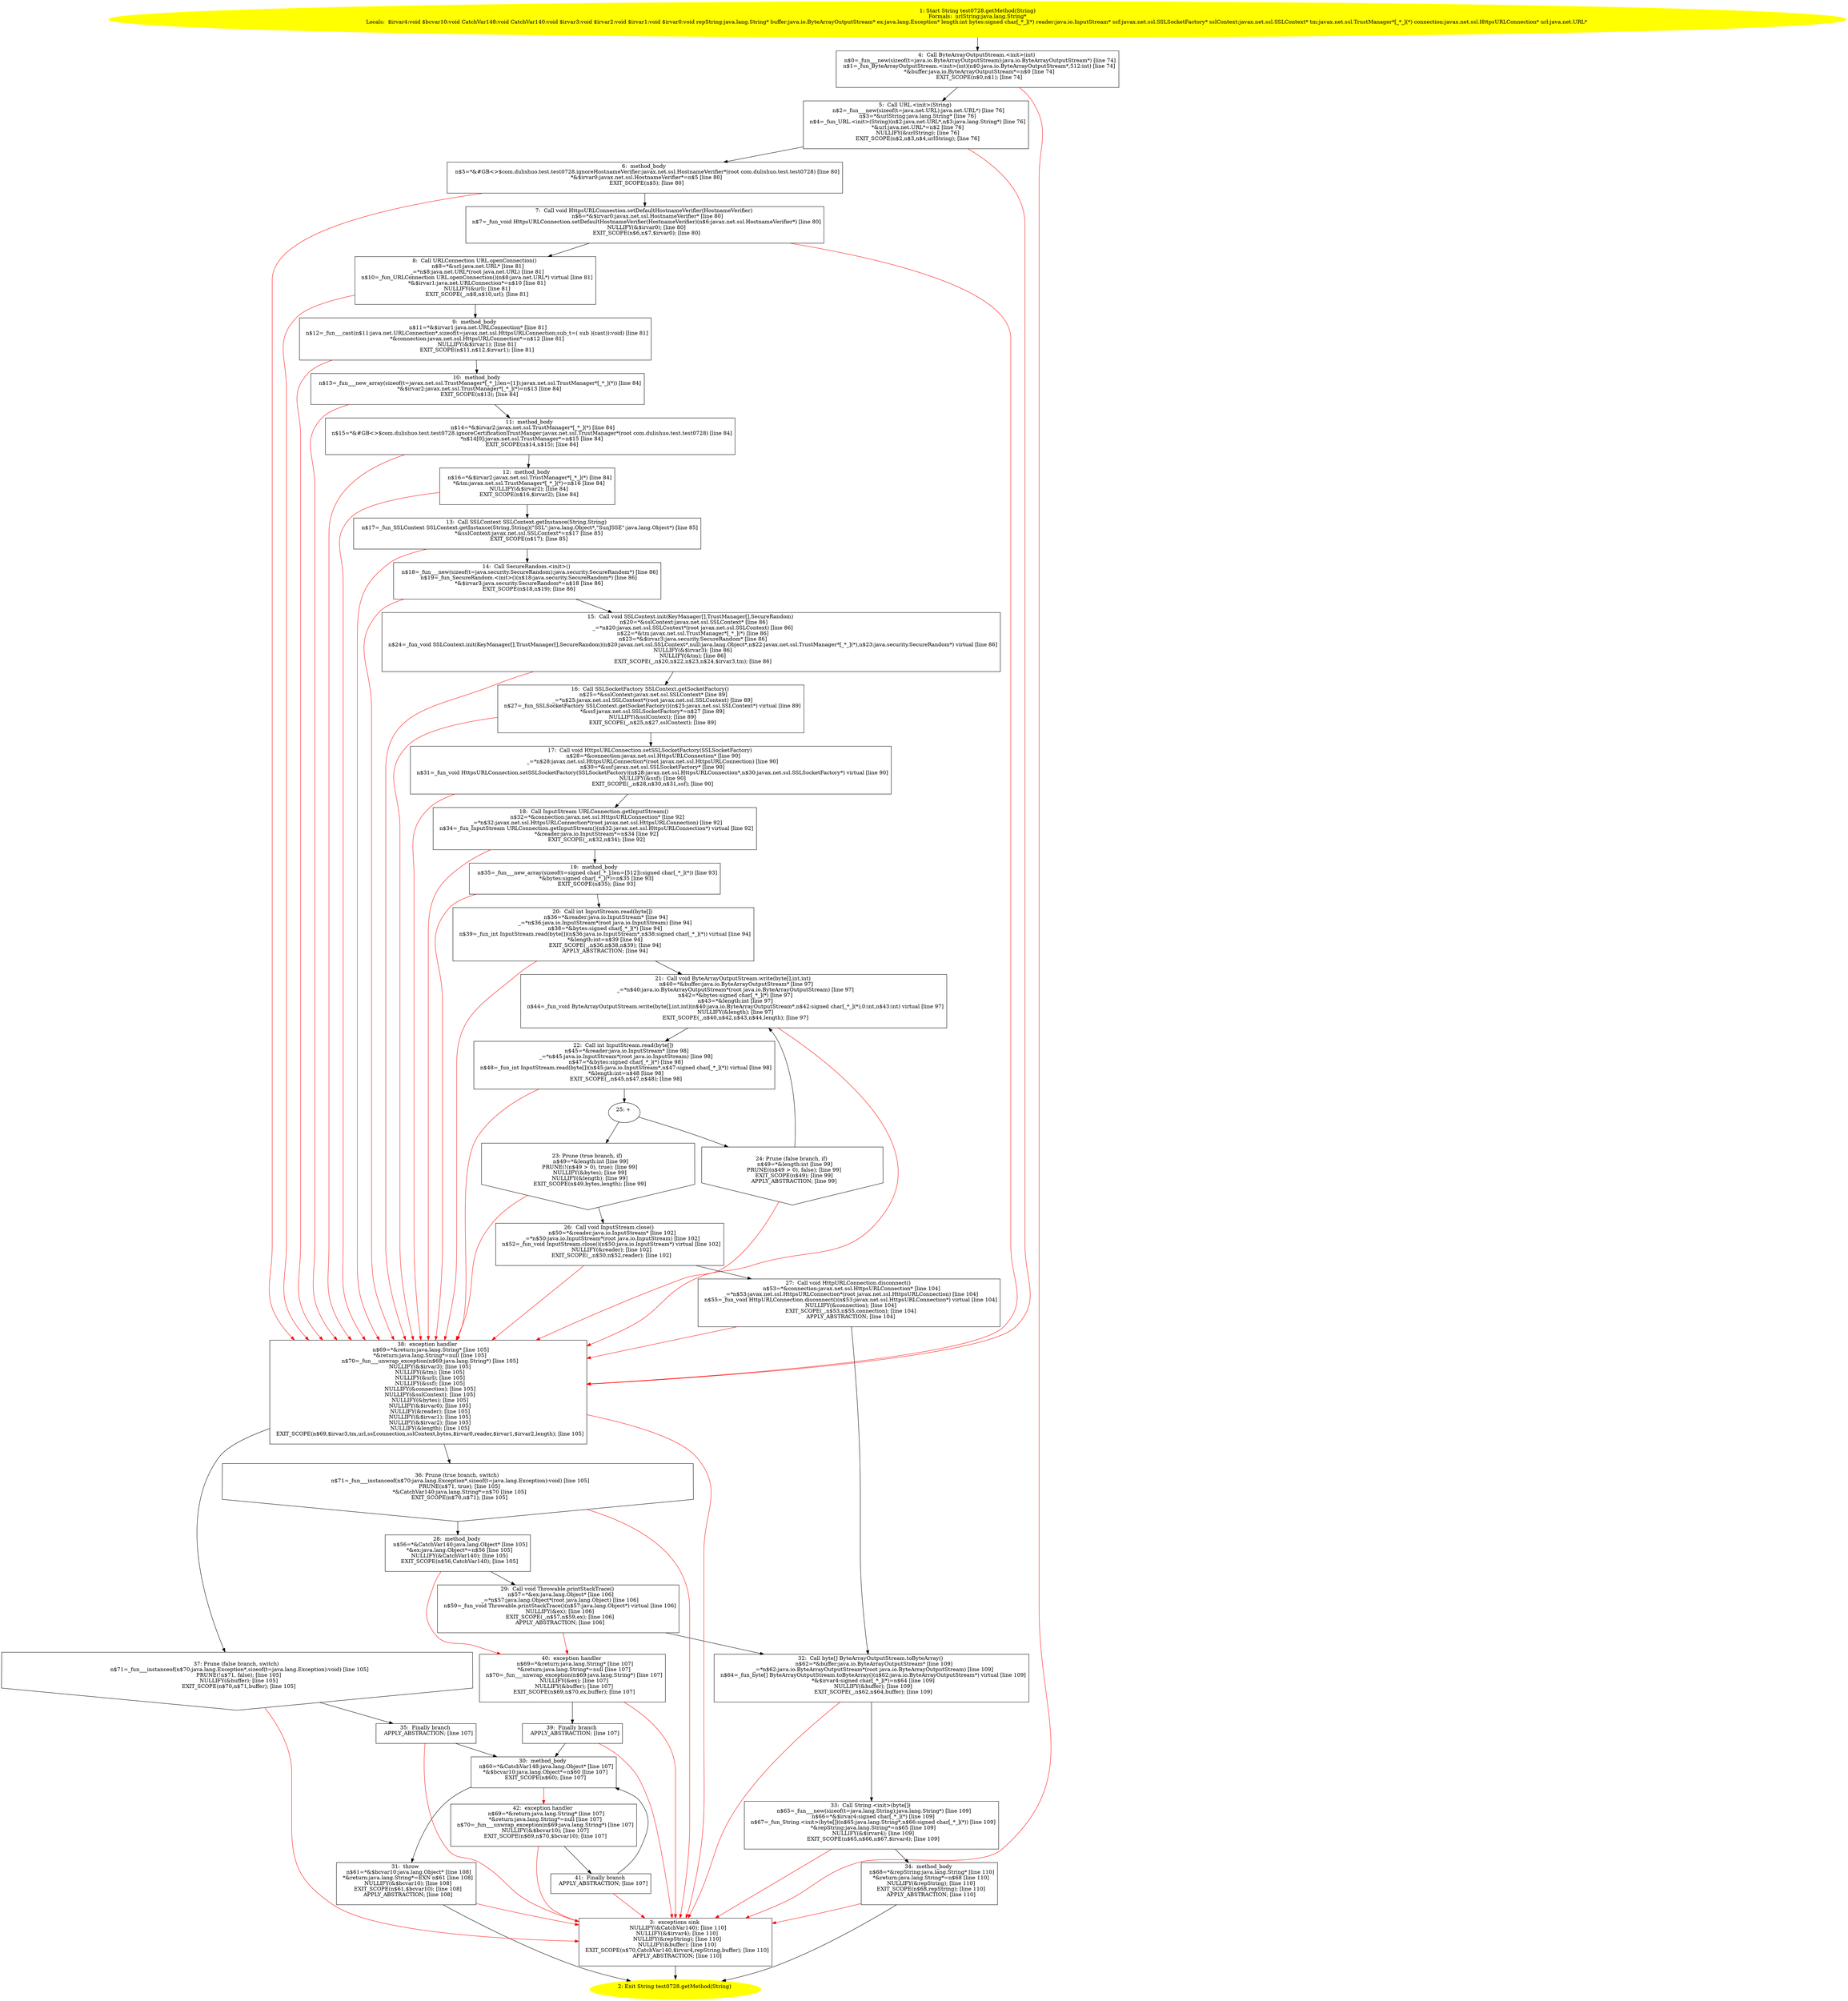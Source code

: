 /* @generated */
digraph cfg {
"com.dulishuo.test.test0728.getMethod(java.lang.String):java.lang.String.6665ad1d408170587491cd8f13291395_1" [label="1: Start String test0728.getMethod(String)\nFormals:  urlString:java.lang.String*\nLocals:  $irvar4:void $bcvar10:void CatchVar148:void CatchVar140:void $irvar3:void $irvar2:void $irvar1:void $irvar0:void repString:java.lang.String* buffer:java.io.ByteArrayOutputStream* ex:java.lang.Exception* length:int bytes:signed char[_*_](*) reader:java.io.InputStream* ssf:javax.net.ssl.SSLSocketFactory* sslContext:javax.net.ssl.SSLContext* tm:javax.net.ssl.TrustManager*[_*_](*) connection:javax.net.ssl.HttpsURLConnection* url:java.net.URL* \n  " color=yellow style=filled]
	

	 "com.dulishuo.test.test0728.getMethod(java.lang.String):java.lang.String.6665ad1d408170587491cd8f13291395_1" -> "com.dulishuo.test.test0728.getMethod(java.lang.String):java.lang.String.6665ad1d408170587491cd8f13291395_4" ;
"com.dulishuo.test.test0728.getMethod(java.lang.String):java.lang.String.6665ad1d408170587491cd8f13291395_2" [label="2: Exit String test0728.getMethod(String) \n  " color=yellow style=filled]
	

"com.dulishuo.test.test0728.getMethod(java.lang.String):java.lang.String.6665ad1d408170587491cd8f13291395_3" [label="3:  exceptions sink \n   NULLIFY(&CatchVar140); [line 110]\n  NULLIFY(&$irvar4); [line 110]\n  NULLIFY(&repString); [line 110]\n  NULLIFY(&buffer); [line 110]\n  EXIT_SCOPE(n$70,CatchVar140,$irvar4,repString,buffer); [line 110]\n  APPLY_ABSTRACTION; [line 110]\n " shape="box"]
	

	 "com.dulishuo.test.test0728.getMethod(java.lang.String):java.lang.String.6665ad1d408170587491cd8f13291395_3" -> "com.dulishuo.test.test0728.getMethod(java.lang.String):java.lang.String.6665ad1d408170587491cd8f13291395_2" ;
"com.dulishuo.test.test0728.getMethod(java.lang.String):java.lang.String.6665ad1d408170587491cd8f13291395_4" [label="4:  Call ByteArrayOutputStream.<init>(int) \n   n$0=_fun___new(sizeof(t=java.io.ByteArrayOutputStream):java.io.ByteArrayOutputStream*) [line 74]\n  n$1=_fun_ByteArrayOutputStream.<init>(int)(n$0:java.io.ByteArrayOutputStream*,512:int) [line 74]\n  *&buffer:java.io.ByteArrayOutputStream*=n$0 [line 74]\n  EXIT_SCOPE(n$0,n$1); [line 74]\n " shape="box"]
	

	 "com.dulishuo.test.test0728.getMethod(java.lang.String):java.lang.String.6665ad1d408170587491cd8f13291395_4" -> "com.dulishuo.test.test0728.getMethod(java.lang.String):java.lang.String.6665ad1d408170587491cd8f13291395_5" ;
	 "com.dulishuo.test.test0728.getMethod(java.lang.String):java.lang.String.6665ad1d408170587491cd8f13291395_4" -> "com.dulishuo.test.test0728.getMethod(java.lang.String):java.lang.String.6665ad1d408170587491cd8f13291395_3" [color="red" ];
"com.dulishuo.test.test0728.getMethod(java.lang.String):java.lang.String.6665ad1d408170587491cd8f13291395_5" [label="5:  Call URL.<init>(String) \n   n$2=_fun___new(sizeof(t=java.net.URL):java.net.URL*) [line 76]\n  n$3=*&urlString:java.lang.String* [line 76]\n  n$4=_fun_URL.<init>(String)(n$2:java.net.URL*,n$3:java.lang.String*) [line 76]\n  *&url:java.net.URL*=n$2 [line 76]\n  NULLIFY(&urlString); [line 76]\n  EXIT_SCOPE(n$2,n$3,n$4,urlString); [line 76]\n " shape="box"]
	

	 "com.dulishuo.test.test0728.getMethod(java.lang.String):java.lang.String.6665ad1d408170587491cd8f13291395_5" -> "com.dulishuo.test.test0728.getMethod(java.lang.String):java.lang.String.6665ad1d408170587491cd8f13291395_6" ;
	 "com.dulishuo.test.test0728.getMethod(java.lang.String):java.lang.String.6665ad1d408170587491cd8f13291395_5" -> "com.dulishuo.test.test0728.getMethod(java.lang.String):java.lang.String.6665ad1d408170587491cd8f13291395_38" [color="red" ];
"com.dulishuo.test.test0728.getMethod(java.lang.String):java.lang.String.6665ad1d408170587491cd8f13291395_6" [label="6:  method_body \n   n$5=*&#GB<>$com.dulishuo.test.test0728.ignoreHostnameVerifier:javax.net.ssl.HostnameVerifier*(root com.dulishuo.test.test0728) [line 80]\n  *&$irvar0:javax.net.ssl.HostnameVerifier*=n$5 [line 80]\n  EXIT_SCOPE(n$5); [line 80]\n " shape="box"]
	

	 "com.dulishuo.test.test0728.getMethod(java.lang.String):java.lang.String.6665ad1d408170587491cd8f13291395_6" -> "com.dulishuo.test.test0728.getMethod(java.lang.String):java.lang.String.6665ad1d408170587491cd8f13291395_7" ;
	 "com.dulishuo.test.test0728.getMethod(java.lang.String):java.lang.String.6665ad1d408170587491cd8f13291395_6" -> "com.dulishuo.test.test0728.getMethod(java.lang.String):java.lang.String.6665ad1d408170587491cd8f13291395_38" [color="red" ];
"com.dulishuo.test.test0728.getMethod(java.lang.String):java.lang.String.6665ad1d408170587491cd8f13291395_7" [label="7:  Call void HttpsURLConnection.setDefaultHostnameVerifier(HostnameVerifier) \n   n$6=*&$irvar0:javax.net.ssl.HostnameVerifier* [line 80]\n  n$7=_fun_void HttpsURLConnection.setDefaultHostnameVerifier(HostnameVerifier)(n$6:javax.net.ssl.HostnameVerifier*) [line 80]\n  NULLIFY(&$irvar0); [line 80]\n  EXIT_SCOPE(n$6,n$7,$irvar0); [line 80]\n " shape="box"]
	

	 "com.dulishuo.test.test0728.getMethod(java.lang.String):java.lang.String.6665ad1d408170587491cd8f13291395_7" -> "com.dulishuo.test.test0728.getMethod(java.lang.String):java.lang.String.6665ad1d408170587491cd8f13291395_8" ;
	 "com.dulishuo.test.test0728.getMethod(java.lang.String):java.lang.String.6665ad1d408170587491cd8f13291395_7" -> "com.dulishuo.test.test0728.getMethod(java.lang.String):java.lang.String.6665ad1d408170587491cd8f13291395_38" [color="red" ];
"com.dulishuo.test.test0728.getMethod(java.lang.String):java.lang.String.6665ad1d408170587491cd8f13291395_8" [label="8:  Call URLConnection URL.openConnection() \n   n$8=*&url:java.net.URL* [line 81]\n  _=*n$8:java.net.URL*(root java.net.URL) [line 81]\n  n$10=_fun_URLConnection URL.openConnection()(n$8:java.net.URL*) virtual [line 81]\n  *&$irvar1:java.net.URLConnection*=n$10 [line 81]\n  NULLIFY(&url); [line 81]\n  EXIT_SCOPE(_,n$8,n$10,url); [line 81]\n " shape="box"]
	

	 "com.dulishuo.test.test0728.getMethod(java.lang.String):java.lang.String.6665ad1d408170587491cd8f13291395_8" -> "com.dulishuo.test.test0728.getMethod(java.lang.String):java.lang.String.6665ad1d408170587491cd8f13291395_9" ;
	 "com.dulishuo.test.test0728.getMethod(java.lang.String):java.lang.String.6665ad1d408170587491cd8f13291395_8" -> "com.dulishuo.test.test0728.getMethod(java.lang.String):java.lang.String.6665ad1d408170587491cd8f13291395_38" [color="red" ];
"com.dulishuo.test.test0728.getMethod(java.lang.String):java.lang.String.6665ad1d408170587491cd8f13291395_9" [label="9:  method_body \n   n$11=*&$irvar1:java.net.URLConnection* [line 81]\n  n$12=_fun___cast(n$11:java.net.URLConnection*,sizeof(t=javax.net.ssl.HttpsURLConnection;sub_t=( sub )(cast)):void) [line 81]\n  *&connection:javax.net.ssl.HttpsURLConnection*=n$12 [line 81]\n  NULLIFY(&$irvar1); [line 81]\n  EXIT_SCOPE(n$11,n$12,$irvar1); [line 81]\n " shape="box"]
	

	 "com.dulishuo.test.test0728.getMethod(java.lang.String):java.lang.String.6665ad1d408170587491cd8f13291395_9" -> "com.dulishuo.test.test0728.getMethod(java.lang.String):java.lang.String.6665ad1d408170587491cd8f13291395_10" ;
	 "com.dulishuo.test.test0728.getMethod(java.lang.String):java.lang.String.6665ad1d408170587491cd8f13291395_9" -> "com.dulishuo.test.test0728.getMethod(java.lang.String):java.lang.String.6665ad1d408170587491cd8f13291395_38" [color="red" ];
"com.dulishuo.test.test0728.getMethod(java.lang.String):java.lang.String.6665ad1d408170587491cd8f13291395_10" [label="10:  method_body \n   n$13=_fun___new_array(sizeof(t=javax.net.ssl.TrustManager*[_*_];len=[1]):javax.net.ssl.TrustManager*[_*_](*)) [line 84]\n  *&$irvar2:javax.net.ssl.TrustManager*[_*_](*)=n$13 [line 84]\n  EXIT_SCOPE(n$13); [line 84]\n " shape="box"]
	

	 "com.dulishuo.test.test0728.getMethod(java.lang.String):java.lang.String.6665ad1d408170587491cd8f13291395_10" -> "com.dulishuo.test.test0728.getMethod(java.lang.String):java.lang.String.6665ad1d408170587491cd8f13291395_11" ;
	 "com.dulishuo.test.test0728.getMethod(java.lang.String):java.lang.String.6665ad1d408170587491cd8f13291395_10" -> "com.dulishuo.test.test0728.getMethod(java.lang.String):java.lang.String.6665ad1d408170587491cd8f13291395_38" [color="red" ];
"com.dulishuo.test.test0728.getMethod(java.lang.String):java.lang.String.6665ad1d408170587491cd8f13291395_11" [label="11:  method_body \n   n$14=*&$irvar2:javax.net.ssl.TrustManager*[_*_](*) [line 84]\n  n$15=*&#GB<>$com.dulishuo.test.test0728.ignoreCertificationTrustManger:javax.net.ssl.TrustManager*(root com.dulishuo.test.test0728) [line 84]\n  *n$14[0]:javax.net.ssl.TrustManager*=n$15 [line 84]\n  EXIT_SCOPE(n$14,n$15); [line 84]\n " shape="box"]
	

	 "com.dulishuo.test.test0728.getMethod(java.lang.String):java.lang.String.6665ad1d408170587491cd8f13291395_11" -> "com.dulishuo.test.test0728.getMethod(java.lang.String):java.lang.String.6665ad1d408170587491cd8f13291395_12" ;
	 "com.dulishuo.test.test0728.getMethod(java.lang.String):java.lang.String.6665ad1d408170587491cd8f13291395_11" -> "com.dulishuo.test.test0728.getMethod(java.lang.String):java.lang.String.6665ad1d408170587491cd8f13291395_38" [color="red" ];
"com.dulishuo.test.test0728.getMethod(java.lang.String):java.lang.String.6665ad1d408170587491cd8f13291395_12" [label="12:  method_body \n   n$16=*&$irvar2:javax.net.ssl.TrustManager*[_*_](*) [line 84]\n  *&tm:javax.net.ssl.TrustManager*[_*_](*)=n$16 [line 84]\n  NULLIFY(&$irvar2); [line 84]\n  EXIT_SCOPE(n$16,$irvar2); [line 84]\n " shape="box"]
	

	 "com.dulishuo.test.test0728.getMethod(java.lang.String):java.lang.String.6665ad1d408170587491cd8f13291395_12" -> "com.dulishuo.test.test0728.getMethod(java.lang.String):java.lang.String.6665ad1d408170587491cd8f13291395_13" ;
	 "com.dulishuo.test.test0728.getMethod(java.lang.String):java.lang.String.6665ad1d408170587491cd8f13291395_12" -> "com.dulishuo.test.test0728.getMethod(java.lang.String):java.lang.String.6665ad1d408170587491cd8f13291395_38" [color="red" ];
"com.dulishuo.test.test0728.getMethod(java.lang.String):java.lang.String.6665ad1d408170587491cd8f13291395_13" [label="13:  Call SSLContext SSLContext.getInstance(String,String) \n   n$17=_fun_SSLContext SSLContext.getInstance(String,String)(\"SSL\":java.lang.Object*,\"SunJSSE\":java.lang.Object*) [line 85]\n  *&sslContext:javax.net.ssl.SSLContext*=n$17 [line 85]\n  EXIT_SCOPE(n$17); [line 85]\n " shape="box"]
	

	 "com.dulishuo.test.test0728.getMethod(java.lang.String):java.lang.String.6665ad1d408170587491cd8f13291395_13" -> "com.dulishuo.test.test0728.getMethod(java.lang.String):java.lang.String.6665ad1d408170587491cd8f13291395_14" ;
	 "com.dulishuo.test.test0728.getMethod(java.lang.String):java.lang.String.6665ad1d408170587491cd8f13291395_13" -> "com.dulishuo.test.test0728.getMethod(java.lang.String):java.lang.String.6665ad1d408170587491cd8f13291395_38" [color="red" ];
"com.dulishuo.test.test0728.getMethod(java.lang.String):java.lang.String.6665ad1d408170587491cd8f13291395_14" [label="14:  Call SecureRandom.<init>() \n   n$18=_fun___new(sizeof(t=java.security.SecureRandom):java.security.SecureRandom*) [line 86]\n  n$19=_fun_SecureRandom.<init>()(n$18:java.security.SecureRandom*) [line 86]\n  *&$irvar3:java.security.SecureRandom*=n$18 [line 86]\n  EXIT_SCOPE(n$18,n$19); [line 86]\n " shape="box"]
	

	 "com.dulishuo.test.test0728.getMethod(java.lang.String):java.lang.String.6665ad1d408170587491cd8f13291395_14" -> "com.dulishuo.test.test0728.getMethod(java.lang.String):java.lang.String.6665ad1d408170587491cd8f13291395_15" ;
	 "com.dulishuo.test.test0728.getMethod(java.lang.String):java.lang.String.6665ad1d408170587491cd8f13291395_14" -> "com.dulishuo.test.test0728.getMethod(java.lang.String):java.lang.String.6665ad1d408170587491cd8f13291395_38" [color="red" ];
"com.dulishuo.test.test0728.getMethod(java.lang.String):java.lang.String.6665ad1d408170587491cd8f13291395_15" [label="15:  Call void SSLContext.init(KeyManager[],TrustManager[],SecureRandom) \n   n$20=*&sslContext:javax.net.ssl.SSLContext* [line 86]\n  _=*n$20:javax.net.ssl.SSLContext*(root javax.net.ssl.SSLContext) [line 86]\n  n$22=*&tm:javax.net.ssl.TrustManager*[_*_](*) [line 86]\n  n$23=*&$irvar3:java.security.SecureRandom* [line 86]\n  n$24=_fun_void SSLContext.init(KeyManager[],TrustManager[],SecureRandom)(n$20:javax.net.ssl.SSLContext*,null:java.lang.Object*,n$22:javax.net.ssl.TrustManager*[_*_](*),n$23:java.security.SecureRandom*) virtual [line 86]\n  NULLIFY(&$irvar3); [line 86]\n  NULLIFY(&tm); [line 86]\n  EXIT_SCOPE(_,n$20,n$22,n$23,n$24,$irvar3,tm); [line 86]\n " shape="box"]
	

	 "com.dulishuo.test.test0728.getMethod(java.lang.String):java.lang.String.6665ad1d408170587491cd8f13291395_15" -> "com.dulishuo.test.test0728.getMethod(java.lang.String):java.lang.String.6665ad1d408170587491cd8f13291395_16" ;
	 "com.dulishuo.test.test0728.getMethod(java.lang.String):java.lang.String.6665ad1d408170587491cd8f13291395_15" -> "com.dulishuo.test.test0728.getMethod(java.lang.String):java.lang.String.6665ad1d408170587491cd8f13291395_38" [color="red" ];
"com.dulishuo.test.test0728.getMethod(java.lang.String):java.lang.String.6665ad1d408170587491cd8f13291395_16" [label="16:  Call SSLSocketFactory SSLContext.getSocketFactory() \n   n$25=*&sslContext:javax.net.ssl.SSLContext* [line 89]\n  _=*n$25:javax.net.ssl.SSLContext*(root javax.net.ssl.SSLContext) [line 89]\n  n$27=_fun_SSLSocketFactory SSLContext.getSocketFactory()(n$25:javax.net.ssl.SSLContext*) virtual [line 89]\n  *&ssf:javax.net.ssl.SSLSocketFactory*=n$27 [line 89]\n  NULLIFY(&sslContext); [line 89]\n  EXIT_SCOPE(_,n$25,n$27,sslContext); [line 89]\n " shape="box"]
	

	 "com.dulishuo.test.test0728.getMethod(java.lang.String):java.lang.String.6665ad1d408170587491cd8f13291395_16" -> "com.dulishuo.test.test0728.getMethod(java.lang.String):java.lang.String.6665ad1d408170587491cd8f13291395_17" ;
	 "com.dulishuo.test.test0728.getMethod(java.lang.String):java.lang.String.6665ad1d408170587491cd8f13291395_16" -> "com.dulishuo.test.test0728.getMethod(java.lang.String):java.lang.String.6665ad1d408170587491cd8f13291395_38" [color="red" ];
"com.dulishuo.test.test0728.getMethod(java.lang.String):java.lang.String.6665ad1d408170587491cd8f13291395_17" [label="17:  Call void HttpsURLConnection.setSSLSocketFactory(SSLSocketFactory) \n   n$28=*&connection:javax.net.ssl.HttpsURLConnection* [line 90]\n  _=*n$28:javax.net.ssl.HttpsURLConnection*(root javax.net.ssl.HttpsURLConnection) [line 90]\n  n$30=*&ssf:javax.net.ssl.SSLSocketFactory* [line 90]\n  n$31=_fun_void HttpsURLConnection.setSSLSocketFactory(SSLSocketFactory)(n$28:javax.net.ssl.HttpsURLConnection*,n$30:javax.net.ssl.SSLSocketFactory*) virtual [line 90]\n  NULLIFY(&ssf); [line 90]\n  EXIT_SCOPE(_,n$28,n$30,n$31,ssf); [line 90]\n " shape="box"]
	

	 "com.dulishuo.test.test0728.getMethod(java.lang.String):java.lang.String.6665ad1d408170587491cd8f13291395_17" -> "com.dulishuo.test.test0728.getMethod(java.lang.String):java.lang.String.6665ad1d408170587491cd8f13291395_18" ;
	 "com.dulishuo.test.test0728.getMethod(java.lang.String):java.lang.String.6665ad1d408170587491cd8f13291395_17" -> "com.dulishuo.test.test0728.getMethod(java.lang.String):java.lang.String.6665ad1d408170587491cd8f13291395_38" [color="red" ];
"com.dulishuo.test.test0728.getMethod(java.lang.String):java.lang.String.6665ad1d408170587491cd8f13291395_18" [label="18:  Call InputStream URLConnection.getInputStream() \n   n$32=*&connection:javax.net.ssl.HttpsURLConnection* [line 92]\n  _=*n$32:javax.net.ssl.HttpsURLConnection*(root javax.net.ssl.HttpsURLConnection) [line 92]\n  n$34=_fun_InputStream URLConnection.getInputStream()(n$32:javax.net.ssl.HttpsURLConnection*) virtual [line 92]\n  *&reader:java.io.InputStream*=n$34 [line 92]\n  EXIT_SCOPE(_,n$32,n$34); [line 92]\n " shape="box"]
	

	 "com.dulishuo.test.test0728.getMethod(java.lang.String):java.lang.String.6665ad1d408170587491cd8f13291395_18" -> "com.dulishuo.test.test0728.getMethod(java.lang.String):java.lang.String.6665ad1d408170587491cd8f13291395_19" ;
	 "com.dulishuo.test.test0728.getMethod(java.lang.String):java.lang.String.6665ad1d408170587491cd8f13291395_18" -> "com.dulishuo.test.test0728.getMethod(java.lang.String):java.lang.String.6665ad1d408170587491cd8f13291395_38" [color="red" ];
"com.dulishuo.test.test0728.getMethod(java.lang.String):java.lang.String.6665ad1d408170587491cd8f13291395_19" [label="19:  method_body \n   n$35=_fun___new_array(sizeof(t=signed char[_*_];len=[512]):signed char[_*_](*)) [line 93]\n  *&bytes:signed char[_*_](*)=n$35 [line 93]\n  EXIT_SCOPE(n$35); [line 93]\n " shape="box"]
	

	 "com.dulishuo.test.test0728.getMethod(java.lang.String):java.lang.String.6665ad1d408170587491cd8f13291395_19" -> "com.dulishuo.test.test0728.getMethod(java.lang.String):java.lang.String.6665ad1d408170587491cd8f13291395_20" ;
	 "com.dulishuo.test.test0728.getMethod(java.lang.String):java.lang.String.6665ad1d408170587491cd8f13291395_19" -> "com.dulishuo.test.test0728.getMethod(java.lang.String):java.lang.String.6665ad1d408170587491cd8f13291395_38" [color="red" ];
"com.dulishuo.test.test0728.getMethod(java.lang.String):java.lang.String.6665ad1d408170587491cd8f13291395_20" [label="20:  Call int InputStream.read(byte[]) \n   n$36=*&reader:java.io.InputStream* [line 94]\n  _=*n$36:java.io.InputStream*(root java.io.InputStream) [line 94]\n  n$38=*&bytes:signed char[_*_](*) [line 94]\n  n$39=_fun_int InputStream.read(byte[])(n$36:java.io.InputStream*,n$38:signed char[_*_](*)) virtual [line 94]\n  *&length:int=n$39 [line 94]\n  EXIT_SCOPE(_,n$36,n$38,n$39); [line 94]\n  APPLY_ABSTRACTION; [line 94]\n " shape="box"]
	

	 "com.dulishuo.test.test0728.getMethod(java.lang.String):java.lang.String.6665ad1d408170587491cd8f13291395_20" -> "com.dulishuo.test.test0728.getMethod(java.lang.String):java.lang.String.6665ad1d408170587491cd8f13291395_21" ;
	 "com.dulishuo.test.test0728.getMethod(java.lang.String):java.lang.String.6665ad1d408170587491cd8f13291395_20" -> "com.dulishuo.test.test0728.getMethod(java.lang.String):java.lang.String.6665ad1d408170587491cd8f13291395_38" [color="red" ];
"com.dulishuo.test.test0728.getMethod(java.lang.String):java.lang.String.6665ad1d408170587491cd8f13291395_21" [label="21:  Call void ByteArrayOutputStream.write(byte[],int,int) \n   n$40=*&buffer:java.io.ByteArrayOutputStream* [line 97]\n  _=*n$40:java.io.ByteArrayOutputStream*(root java.io.ByteArrayOutputStream) [line 97]\n  n$42=*&bytes:signed char[_*_](*) [line 97]\n  n$43=*&length:int [line 97]\n  n$44=_fun_void ByteArrayOutputStream.write(byte[],int,int)(n$40:java.io.ByteArrayOutputStream*,n$42:signed char[_*_](*),0:int,n$43:int) virtual [line 97]\n  NULLIFY(&length); [line 97]\n  EXIT_SCOPE(_,n$40,n$42,n$43,n$44,length); [line 97]\n " shape="box"]
	

	 "com.dulishuo.test.test0728.getMethod(java.lang.String):java.lang.String.6665ad1d408170587491cd8f13291395_21" -> "com.dulishuo.test.test0728.getMethod(java.lang.String):java.lang.String.6665ad1d408170587491cd8f13291395_22" ;
	 "com.dulishuo.test.test0728.getMethod(java.lang.String):java.lang.String.6665ad1d408170587491cd8f13291395_21" -> "com.dulishuo.test.test0728.getMethod(java.lang.String):java.lang.String.6665ad1d408170587491cd8f13291395_38" [color="red" ];
"com.dulishuo.test.test0728.getMethod(java.lang.String):java.lang.String.6665ad1d408170587491cd8f13291395_22" [label="22:  Call int InputStream.read(byte[]) \n   n$45=*&reader:java.io.InputStream* [line 98]\n  _=*n$45:java.io.InputStream*(root java.io.InputStream) [line 98]\n  n$47=*&bytes:signed char[_*_](*) [line 98]\n  n$48=_fun_int InputStream.read(byte[])(n$45:java.io.InputStream*,n$47:signed char[_*_](*)) virtual [line 98]\n  *&length:int=n$48 [line 98]\n  EXIT_SCOPE(_,n$45,n$47,n$48); [line 98]\n " shape="box"]
	

	 "com.dulishuo.test.test0728.getMethod(java.lang.String):java.lang.String.6665ad1d408170587491cd8f13291395_22" -> "com.dulishuo.test.test0728.getMethod(java.lang.String):java.lang.String.6665ad1d408170587491cd8f13291395_25" ;
	 "com.dulishuo.test.test0728.getMethod(java.lang.String):java.lang.String.6665ad1d408170587491cd8f13291395_22" -> "com.dulishuo.test.test0728.getMethod(java.lang.String):java.lang.String.6665ad1d408170587491cd8f13291395_38" [color="red" ];
"com.dulishuo.test.test0728.getMethod(java.lang.String):java.lang.String.6665ad1d408170587491cd8f13291395_23" [label="23: Prune (true branch, if) \n   n$49=*&length:int [line 99]\n  PRUNE(!(n$49 > 0), true); [line 99]\n  NULLIFY(&bytes); [line 99]\n  NULLIFY(&length); [line 99]\n  EXIT_SCOPE(n$49,bytes,length); [line 99]\n " shape="invhouse"]
	

	 "com.dulishuo.test.test0728.getMethod(java.lang.String):java.lang.String.6665ad1d408170587491cd8f13291395_23" -> "com.dulishuo.test.test0728.getMethod(java.lang.String):java.lang.String.6665ad1d408170587491cd8f13291395_26" ;
	 "com.dulishuo.test.test0728.getMethod(java.lang.String):java.lang.String.6665ad1d408170587491cd8f13291395_23" -> "com.dulishuo.test.test0728.getMethod(java.lang.String):java.lang.String.6665ad1d408170587491cd8f13291395_38" [color="red" ];
"com.dulishuo.test.test0728.getMethod(java.lang.String):java.lang.String.6665ad1d408170587491cd8f13291395_24" [label="24: Prune (false branch, if) \n   n$49=*&length:int [line 99]\n  PRUNE((n$49 > 0), false); [line 99]\n  EXIT_SCOPE(n$49); [line 99]\n  APPLY_ABSTRACTION; [line 99]\n " shape="invhouse"]
	

	 "com.dulishuo.test.test0728.getMethod(java.lang.String):java.lang.String.6665ad1d408170587491cd8f13291395_24" -> "com.dulishuo.test.test0728.getMethod(java.lang.String):java.lang.String.6665ad1d408170587491cd8f13291395_21" ;
	 "com.dulishuo.test.test0728.getMethod(java.lang.String):java.lang.String.6665ad1d408170587491cd8f13291395_24" -> "com.dulishuo.test.test0728.getMethod(java.lang.String):java.lang.String.6665ad1d408170587491cd8f13291395_38" [color="red" ];
"com.dulishuo.test.test0728.getMethod(java.lang.String):java.lang.String.6665ad1d408170587491cd8f13291395_25" [label="25: + \n  " ]
	

	 "com.dulishuo.test.test0728.getMethod(java.lang.String):java.lang.String.6665ad1d408170587491cd8f13291395_25" -> "com.dulishuo.test.test0728.getMethod(java.lang.String):java.lang.String.6665ad1d408170587491cd8f13291395_23" ;
	 "com.dulishuo.test.test0728.getMethod(java.lang.String):java.lang.String.6665ad1d408170587491cd8f13291395_25" -> "com.dulishuo.test.test0728.getMethod(java.lang.String):java.lang.String.6665ad1d408170587491cd8f13291395_24" ;
"com.dulishuo.test.test0728.getMethod(java.lang.String):java.lang.String.6665ad1d408170587491cd8f13291395_26" [label="26:  Call void InputStream.close() \n   n$50=*&reader:java.io.InputStream* [line 102]\n  _=*n$50:java.io.InputStream*(root java.io.InputStream) [line 102]\n  n$52=_fun_void InputStream.close()(n$50:java.io.InputStream*) virtual [line 102]\n  NULLIFY(&reader); [line 102]\n  EXIT_SCOPE(_,n$50,n$52,reader); [line 102]\n " shape="box"]
	

	 "com.dulishuo.test.test0728.getMethod(java.lang.String):java.lang.String.6665ad1d408170587491cd8f13291395_26" -> "com.dulishuo.test.test0728.getMethod(java.lang.String):java.lang.String.6665ad1d408170587491cd8f13291395_27" ;
	 "com.dulishuo.test.test0728.getMethod(java.lang.String):java.lang.String.6665ad1d408170587491cd8f13291395_26" -> "com.dulishuo.test.test0728.getMethod(java.lang.String):java.lang.String.6665ad1d408170587491cd8f13291395_38" [color="red" ];
"com.dulishuo.test.test0728.getMethod(java.lang.String):java.lang.String.6665ad1d408170587491cd8f13291395_27" [label="27:  Call void HttpURLConnection.disconnect() \n   n$53=*&connection:javax.net.ssl.HttpsURLConnection* [line 104]\n  _=*n$53:javax.net.ssl.HttpsURLConnection*(root javax.net.ssl.HttpsURLConnection) [line 104]\n  n$55=_fun_void HttpURLConnection.disconnect()(n$53:javax.net.ssl.HttpsURLConnection*) virtual [line 104]\n  NULLIFY(&connection); [line 104]\n  EXIT_SCOPE(_,n$53,n$55,connection); [line 104]\n  APPLY_ABSTRACTION; [line 104]\n " shape="box"]
	

	 "com.dulishuo.test.test0728.getMethod(java.lang.String):java.lang.String.6665ad1d408170587491cd8f13291395_27" -> "com.dulishuo.test.test0728.getMethod(java.lang.String):java.lang.String.6665ad1d408170587491cd8f13291395_32" ;
	 "com.dulishuo.test.test0728.getMethod(java.lang.String):java.lang.String.6665ad1d408170587491cd8f13291395_27" -> "com.dulishuo.test.test0728.getMethod(java.lang.String):java.lang.String.6665ad1d408170587491cd8f13291395_38" [color="red" ];
"com.dulishuo.test.test0728.getMethod(java.lang.String):java.lang.String.6665ad1d408170587491cd8f13291395_28" [label="28:  method_body \n   n$56=*&CatchVar140:java.lang.Object* [line 105]\n  *&ex:java.lang.Object*=n$56 [line 105]\n  NULLIFY(&CatchVar140); [line 105]\n  EXIT_SCOPE(n$56,CatchVar140); [line 105]\n " shape="box"]
	

	 "com.dulishuo.test.test0728.getMethod(java.lang.String):java.lang.String.6665ad1d408170587491cd8f13291395_28" -> "com.dulishuo.test.test0728.getMethod(java.lang.String):java.lang.String.6665ad1d408170587491cd8f13291395_29" ;
	 "com.dulishuo.test.test0728.getMethod(java.lang.String):java.lang.String.6665ad1d408170587491cd8f13291395_28" -> "com.dulishuo.test.test0728.getMethod(java.lang.String):java.lang.String.6665ad1d408170587491cd8f13291395_40" [color="red" ];
"com.dulishuo.test.test0728.getMethod(java.lang.String):java.lang.String.6665ad1d408170587491cd8f13291395_29" [label="29:  Call void Throwable.printStackTrace() \n   n$57=*&ex:java.lang.Object* [line 106]\n  _=*n$57:java.lang.Object*(root java.lang.Object) [line 106]\n  n$59=_fun_void Throwable.printStackTrace()(n$57:java.lang.Object*) virtual [line 106]\n  NULLIFY(&ex); [line 106]\n  EXIT_SCOPE(_,n$57,n$59,ex); [line 106]\n  APPLY_ABSTRACTION; [line 106]\n " shape="box"]
	

	 "com.dulishuo.test.test0728.getMethod(java.lang.String):java.lang.String.6665ad1d408170587491cd8f13291395_29" -> "com.dulishuo.test.test0728.getMethod(java.lang.String):java.lang.String.6665ad1d408170587491cd8f13291395_32" ;
	 "com.dulishuo.test.test0728.getMethod(java.lang.String):java.lang.String.6665ad1d408170587491cd8f13291395_29" -> "com.dulishuo.test.test0728.getMethod(java.lang.String):java.lang.String.6665ad1d408170587491cd8f13291395_40" [color="red" ];
"com.dulishuo.test.test0728.getMethod(java.lang.String):java.lang.String.6665ad1d408170587491cd8f13291395_30" [label="30:  method_body \n   n$60=*&CatchVar148:java.lang.Object* [line 107]\n  *&$bcvar10:java.lang.Object*=n$60 [line 107]\n  EXIT_SCOPE(n$60); [line 107]\n " shape="box"]
	

	 "com.dulishuo.test.test0728.getMethod(java.lang.String):java.lang.String.6665ad1d408170587491cd8f13291395_30" -> "com.dulishuo.test.test0728.getMethod(java.lang.String):java.lang.String.6665ad1d408170587491cd8f13291395_31" ;
	 "com.dulishuo.test.test0728.getMethod(java.lang.String):java.lang.String.6665ad1d408170587491cd8f13291395_30" -> "com.dulishuo.test.test0728.getMethod(java.lang.String):java.lang.String.6665ad1d408170587491cd8f13291395_42" [color="red" ];
"com.dulishuo.test.test0728.getMethod(java.lang.String):java.lang.String.6665ad1d408170587491cd8f13291395_31" [label="31:  throw \n   n$61=*&$bcvar10:java.lang.Object* [line 108]\n  *&return:java.lang.String*=EXN n$61 [line 108]\n  NULLIFY(&$bcvar10); [line 108]\n  EXIT_SCOPE(n$61,$bcvar10); [line 108]\n  APPLY_ABSTRACTION; [line 108]\n " shape="box"]
	

	 "com.dulishuo.test.test0728.getMethod(java.lang.String):java.lang.String.6665ad1d408170587491cd8f13291395_31" -> "com.dulishuo.test.test0728.getMethod(java.lang.String):java.lang.String.6665ad1d408170587491cd8f13291395_2" ;
	 "com.dulishuo.test.test0728.getMethod(java.lang.String):java.lang.String.6665ad1d408170587491cd8f13291395_31" -> "com.dulishuo.test.test0728.getMethod(java.lang.String):java.lang.String.6665ad1d408170587491cd8f13291395_3" [color="red" ];
"com.dulishuo.test.test0728.getMethod(java.lang.String):java.lang.String.6665ad1d408170587491cd8f13291395_32" [label="32:  Call byte[] ByteArrayOutputStream.toByteArray() \n   n$62=*&buffer:java.io.ByteArrayOutputStream* [line 109]\n  _=*n$62:java.io.ByteArrayOutputStream*(root java.io.ByteArrayOutputStream) [line 109]\n  n$64=_fun_byte[] ByteArrayOutputStream.toByteArray()(n$62:java.io.ByteArrayOutputStream*) virtual [line 109]\n  *&$irvar4:signed char[_*_](*)=n$64 [line 109]\n  NULLIFY(&buffer); [line 109]\n  EXIT_SCOPE(_,n$62,n$64,buffer); [line 109]\n " shape="box"]
	

	 "com.dulishuo.test.test0728.getMethod(java.lang.String):java.lang.String.6665ad1d408170587491cd8f13291395_32" -> "com.dulishuo.test.test0728.getMethod(java.lang.String):java.lang.String.6665ad1d408170587491cd8f13291395_33" ;
	 "com.dulishuo.test.test0728.getMethod(java.lang.String):java.lang.String.6665ad1d408170587491cd8f13291395_32" -> "com.dulishuo.test.test0728.getMethod(java.lang.String):java.lang.String.6665ad1d408170587491cd8f13291395_3" [color="red" ];
"com.dulishuo.test.test0728.getMethod(java.lang.String):java.lang.String.6665ad1d408170587491cd8f13291395_33" [label="33:  Call String.<init>(byte[]) \n   n$65=_fun___new(sizeof(t=java.lang.String):java.lang.String*) [line 109]\n  n$66=*&$irvar4:signed char[_*_](*) [line 109]\n  n$67=_fun_String.<init>(byte[])(n$65:java.lang.String*,n$66:signed char[_*_](*)) [line 109]\n  *&repString:java.lang.String*=n$65 [line 109]\n  NULLIFY(&$irvar4); [line 109]\n  EXIT_SCOPE(n$65,n$66,n$67,$irvar4); [line 109]\n " shape="box"]
	

	 "com.dulishuo.test.test0728.getMethod(java.lang.String):java.lang.String.6665ad1d408170587491cd8f13291395_33" -> "com.dulishuo.test.test0728.getMethod(java.lang.String):java.lang.String.6665ad1d408170587491cd8f13291395_34" ;
	 "com.dulishuo.test.test0728.getMethod(java.lang.String):java.lang.String.6665ad1d408170587491cd8f13291395_33" -> "com.dulishuo.test.test0728.getMethod(java.lang.String):java.lang.String.6665ad1d408170587491cd8f13291395_3" [color="red" ];
"com.dulishuo.test.test0728.getMethod(java.lang.String):java.lang.String.6665ad1d408170587491cd8f13291395_34" [label="34:  method_body \n   n$68=*&repString:java.lang.String* [line 110]\n  *&return:java.lang.String*=n$68 [line 110]\n  NULLIFY(&repString); [line 110]\n  EXIT_SCOPE(n$68,repString); [line 110]\n  APPLY_ABSTRACTION; [line 110]\n " shape="box"]
	

	 "com.dulishuo.test.test0728.getMethod(java.lang.String):java.lang.String.6665ad1d408170587491cd8f13291395_34" -> "com.dulishuo.test.test0728.getMethod(java.lang.String):java.lang.String.6665ad1d408170587491cd8f13291395_2" ;
	 "com.dulishuo.test.test0728.getMethod(java.lang.String):java.lang.String.6665ad1d408170587491cd8f13291395_34" -> "com.dulishuo.test.test0728.getMethod(java.lang.String):java.lang.String.6665ad1d408170587491cd8f13291395_3" [color="red" ];
"com.dulishuo.test.test0728.getMethod(java.lang.String):java.lang.String.6665ad1d408170587491cd8f13291395_35" [label="35:  Finally branch \n   APPLY_ABSTRACTION; [line 107]\n " shape="box"]
	

	 "com.dulishuo.test.test0728.getMethod(java.lang.String):java.lang.String.6665ad1d408170587491cd8f13291395_35" -> "com.dulishuo.test.test0728.getMethod(java.lang.String):java.lang.String.6665ad1d408170587491cd8f13291395_30" ;
	 "com.dulishuo.test.test0728.getMethod(java.lang.String):java.lang.String.6665ad1d408170587491cd8f13291395_35" -> "com.dulishuo.test.test0728.getMethod(java.lang.String):java.lang.String.6665ad1d408170587491cd8f13291395_3" [color="red" ];
"com.dulishuo.test.test0728.getMethod(java.lang.String):java.lang.String.6665ad1d408170587491cd8f13291395_36" [label="36: Prune (true branch, switch) \n   n$71=_fun___instanceof(n$70:java.lang.Exception*,sizeof(t=java.lang.Exception):void) [line 105]\n  PRUNE(n$71, true); [line 105]\n  *&CatchVar140:java.lang.String*=n$70 [line 105]\n  EXIT_SCOPE(n$70,n$71); [line 105]\n " shape="invhouse"]
	

	 "com.dulishuo.test.test0728.getMethod(java.lang.String):java.lang.String.6665ad1d408170587491cd8f13291395_36" -> "com.dulishuo.test.test0728.getMethod(java.lang.String):java.lang.String.6665ad1d408170587491cd8f13291395_28" ;
	 "com.dulishuo.test.test0728.getMethod(java.lang.String):java.lang.String.6665ad1d408170587491cd8f13291395_36" -> "com.dulishuo.test.test0728.getMethod(java.lang.String):java.lang.String.6665ad1d408170587491cd8f13291395_3" [color="red" ];
"com.dulishuo.test.test0728.getMethod(java.lang.String):java.lang.String.6665ad1d408170587491cd8f13291395_37" [label="37: Prune (false branch, switch) \n   n$71=_fun___instanceof(n$70:java.lang.Exception*,sizeof(t=java.lang.Exception):void) [line 105]\n  PRUNE(!n$71, false); [line 105]\n  NULLIFY(&buffer); [line 105]\n  EXIT_SCOPE(n$70,n$71,buffer); [line 105]\n " shape="invhouse"]
	

	 "com.dulishuo.test.test0728.getMethod(java.lang.String):java.lang.String.6665ad1d408170587491cd8f13291395_37" -> "com.dulishuo.test.test0728.getMethod(java.lang.String):java.lang.String.6665ad1d408170587491cd8f13291395_35" ;
	 "com.dulishuo.test.test0728.getMethod(java.lang.String):java.lang.String.6665ad1d408170587491cd8f13291395_37" -> "com.dulishuo.test.test0728.getMethod(java.lang.String):java.lang.String.6665ad1d408170587491cd8f13291395_3" [color="red" ];
"com.dulishuo.test.test0728.getMethod(java.lang.String):java.lang.String.6665ad1d408170587491cd8f13291395_38" [label="38:  exception handler \n   n$69=*&return:java.lang.String* [line 105]\n  *&return:java.lang.String*=null [line 105]\n  n$70=_fun___unwrap_exception(n$69:java.lang.String*) [line 105]\n  NULLIFY(&$irvar3); [line 105]\n  NULLIFY(&tm); [line 105]\n  NULLIFY(&url); [line 105]\n  NULLIFY(&ssf); [line 105]\n  NULLIFY(&connection); [line 105]\n  NULLIFY(&sslContext); [line 105]\n  NULLIFY(&bytes); [line 105]\n  NULLIFY(&$irvar0); [line 105]\n  NULLIFY(&reader); [line 105]\n  NULLIFY(&$irvar1); [line 105]\n  NULLIFY(&$irvar2); [line 105]\n  NULLIFY(&length); [line 105]\n  EXIT_SCOPE(n$69,$irvar3,tm,url,ssf,connection,sslContext,bytes,$irvar0,reader,$irvar1,$irvar2,length); [line 105]\n " shape="box"]
	

	 "com.dulishuo.test.test0728.getMethod(java.lang.String):java.lang.String.6665ad1d408170587491cd8f13291395_38" -> "com.dulishuo.test.test0728.getMethod(java.lang.String):java.lang.String.6665ad1d408170587491cd8f13291395_36" ;
	 "com.dulishuo.test.test0728.getMethod(java.lang.String):java.lang.String.6665ad1d408170587491cd8f13291395_38" -> "com.dulishuo.test.test0728.getMethod(java.lang.String):java.lang.String.6665ad1d408170587491cd8f13291395_37" ;
	 "com.dulishuo.test.test0728.getMethod(java.lang.String):java.lang.String.6665ad1d408170587491cd8f13291395_38" -> "com.dulishuo.test.test0728.getMethod(java.lang.String):java.lang.String.6665ad1d408170587491cd8f13291395_3" [color="red" ];
"com.dulishuo.test.test0728.getMethod(java.lang.String):java.lang.String.6665ad1d408170587491cd8f13291395_39" [label="39:  Finally branch \n   APPLY_ABSTRACTION; [line 107]\n " shape="box"]
	

	 "com.dulishuo.test.test0728.getMethod(java.lang.String):java.lang.String.6665ad1d408170587491cd8f13291395_39" -> "com.dulishuo.test.test0728.getMethod(java.lang.String):java.lang.String.6665ad1d408170587491cd8f13291395_30" ;
	 "com.dulishuo.test.test0728.getMethod(java.lang.String):java.lang.String.6665ad1d408170587491cd8f13291395_39" -> "com.dulishuo.test.test0728.getMethod(java.lang.String):java.lang.String.6665ad1d408170587491cd8f13291395_3" [color="red" ];
"com.dulishuo.test.test0728.getMethod(java.lang.String):java.lang.String.6665ad1d408170587491cd8f13291395_40" [label="40:  exception handler \n   n$69=*&return:java.lang.String* [line 107]\n  *&return:java.lang.String*=null [line 107]\n  n$70=_fun___unwrap_exception(n$69:java.lang.String*) [line 107]\n  NULLIFY(&ex); [line 107]\n  NULLIFY(&buffer); [line 107]\n  EXIT_SCOPE(n$69,n$70,ex,buffer); [line 107]\n " shape="box"]
	

	 "com.dulishuo.test.test0728.getMethod(java.lang.String):java.lang.String.6665ad1d408170587491cd8f13291395_40" -> "com.dulishuo.test.test0728.getMethod(java.lang.String):java.lang.String.6665ad1d408170587491cd8f13291395_39" ;
	 "com.dulishuo.test.test0728.getMethod(java.lang.String):java.lang.String.6665ad1d408170587491cd8f13291395_40" -> "com.dulishuo.test.test0728.getMethod(java.lang.String):java.lang.String.6665ad1d408170587491cd8f13291395_3" [color="red" ];
"com.dulishuo.test.test0728.getMethod(java.lang.String):java.lang.String.6665ad1d408170587491cd8f13291395_41" [label="41:  Finally branch \n   APPLY_ABSTRACTION; [line 107]\n " shape="box"]
	

	 "com.dulishuo.test.test0728.getMethod(java.lang.String):java.lang.String.6665ad1d408170587491cd8f13291395_41" -> "com.dulishuo.test.test0728.getMethod(java.lang.String):java.lang.String.6665ad1d408170587491cd8f13291395_30" ;
	 "com.dulishuo.test.test0728.getMethod(java.lang.String):java.lang.String.6665ad1d408170587491cd8f13291395_41" -> "com.dulishuo.test.test0728.getMethod(java.lang.String):java.lang.String.6665ad1d408170587491cd8f13291395_3" [color="red" ];
"com.dulishuo.test.test0728.getMethod(java.lang.String):java.lang.String.6665ad1d408170587491cd8f13291395_42" [label="42:  exception handler \n   n$69=*&return:java.lang.String* [line 107]\n  *&return:java.lang.String*=null [line 107]\n  n$70=_fun___unwrap_exception(n$69:java.lang.String*) [line 107]\n  NULLIFY(&$bcvar10); [line 107]\n  EXIT_SCOPE(n$69,n$70,$bcvar10); [line 107]\n " shape="box"]
	

	 "com.dulishuo.test.test0728.getMethod(java.lang.String):java.lang.String.6665ad1d408170587491cd8f13291395_42" -> "com.dulishuo.test.test0728.getMethod(java.lang.String):java.lang.String.6665ad1d408170587491cd8f13291395_41" ;
	 "com.dulishuo.test.test0728.getMethod(java.lang.String):java.lang.String.6665ad1d408170587491cd8f13291395_42" -> "com.dulishuo.test.test0728.getMethod(java.lang.String):java.lang.String.6665ad1d408170587491cd8f13291395_3" [color="red" ];
}
